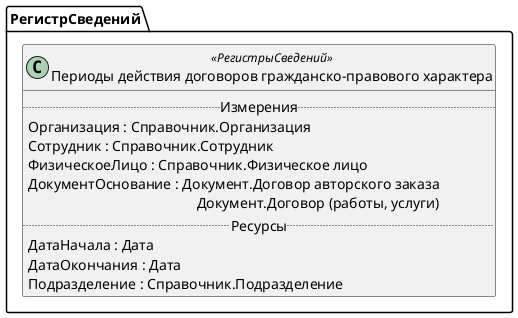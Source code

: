 ﻿@startuml ПериодыДействияДоговоровГражданскоПравовогоХарактера
'!include templates.wsd
'..\include templates.wsd
class РегистрСведений.ПериодыДействияДоговоровГражданскоПравовогоХарактера as "Периоды действия договоров гражданско-правового характера" <<РегистрыСведений>>
{
..Измерения..
Организация : Справочник.Организация
Сотрудник : Справочник.Сотрудник
ФизическоеЛицо : Справочник.Физическое лицо
ДокументОснование : Документ.Договор авторского заказа\rДокумент.Договор (работы, услуги)
..Ресурсы..
ДатаНачала : Дата
ДатаОкончания : Дата
Подразделение : Справочник.Подразделение
}
@enduml
